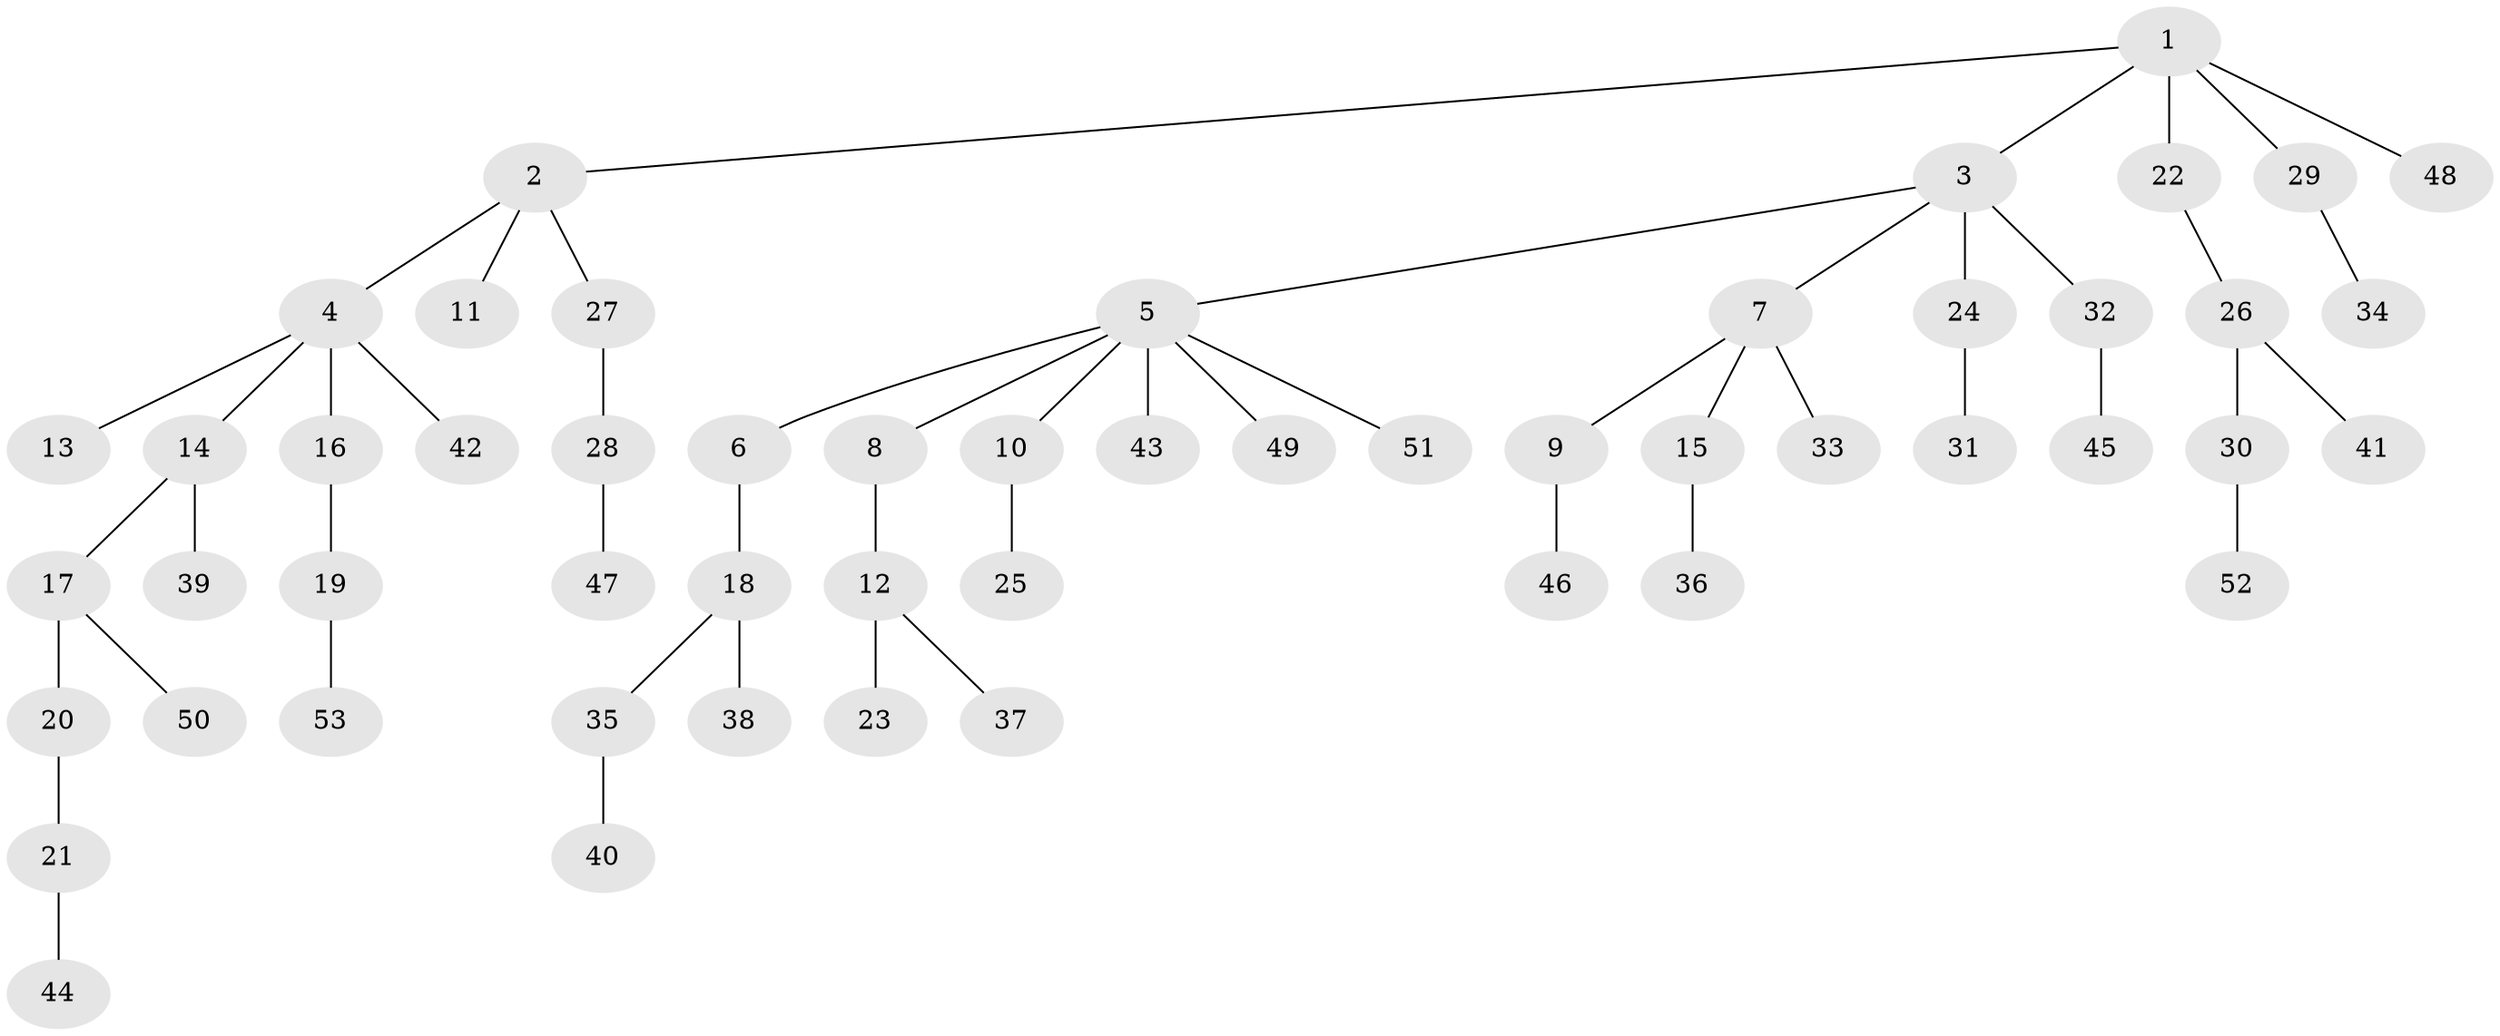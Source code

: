 // Generated by graph-tools (version 1.1) at 2025/11/02/27/25 16:11:25]
// undirected, 53 vertices, 52 edges
graph export_dot {
graph [start="1"]
  node [color=gray90,style=filled];
  1;
  2;
  3;
  4;
  5;
  6;
  7;
  8;
  9;
  10;
  11;
  12;
  13;
  14;
  15;
  16;
  17;
  18;
  19;
  20;
  21;
  22;
  23;
  24;
  25;
  26;
  27;
  28;
  29;
  30;
  31;
  32;
  33;
  34;
  35;
  36;
  37;
  38;
  39;
  40;
  41;
  42;
  43;
  44;
  45;
  46;
  47;
  48;
  49;
  50;
  51;
  52;
  53;
  1 -- 2;
  1 -- 3;
  1 -- 22;
  1 -- 29;
  1 -- 48;
  2 -- 4;
  2 -- 11;
  2 -- 27;
  3 -- 5;
  3 -- 7;
  3 -- 24;
  3 -- 32;
  4 -- 13;
  4 -- 14;
  4 -- 16;
  4 -- 42;
  5 -- 6;
  5 -- 8;
  5 -- 10;
  5 -- 43;
  5 -- 49;
  5 -- 51;
  6 -- 18;
  7 -- 9;
  7 -- 15;
  7 -- 33;
  8 -- 12;
  9 -- 46;
  10 -- 25;
  12 -- 23;
  12 -- 37;
  14 -- 17;
  14 -- 39;
  15 -- 36;
  16 -- 19;
  17 -- 20;
  17 -- 50;
  18 -- 35;
  18 -- 38;
  19 -- 53;
  20 -- 21;
  21 -- 44;
  22 -- 26;
  24 -- 31;
  26 -- 30;
  26 -- 41;
  27 -- 28;
  28 -- 47;
  29 -- 34;
  30 -- 52;
  32 -- 45;
  35 -- 40;
}
